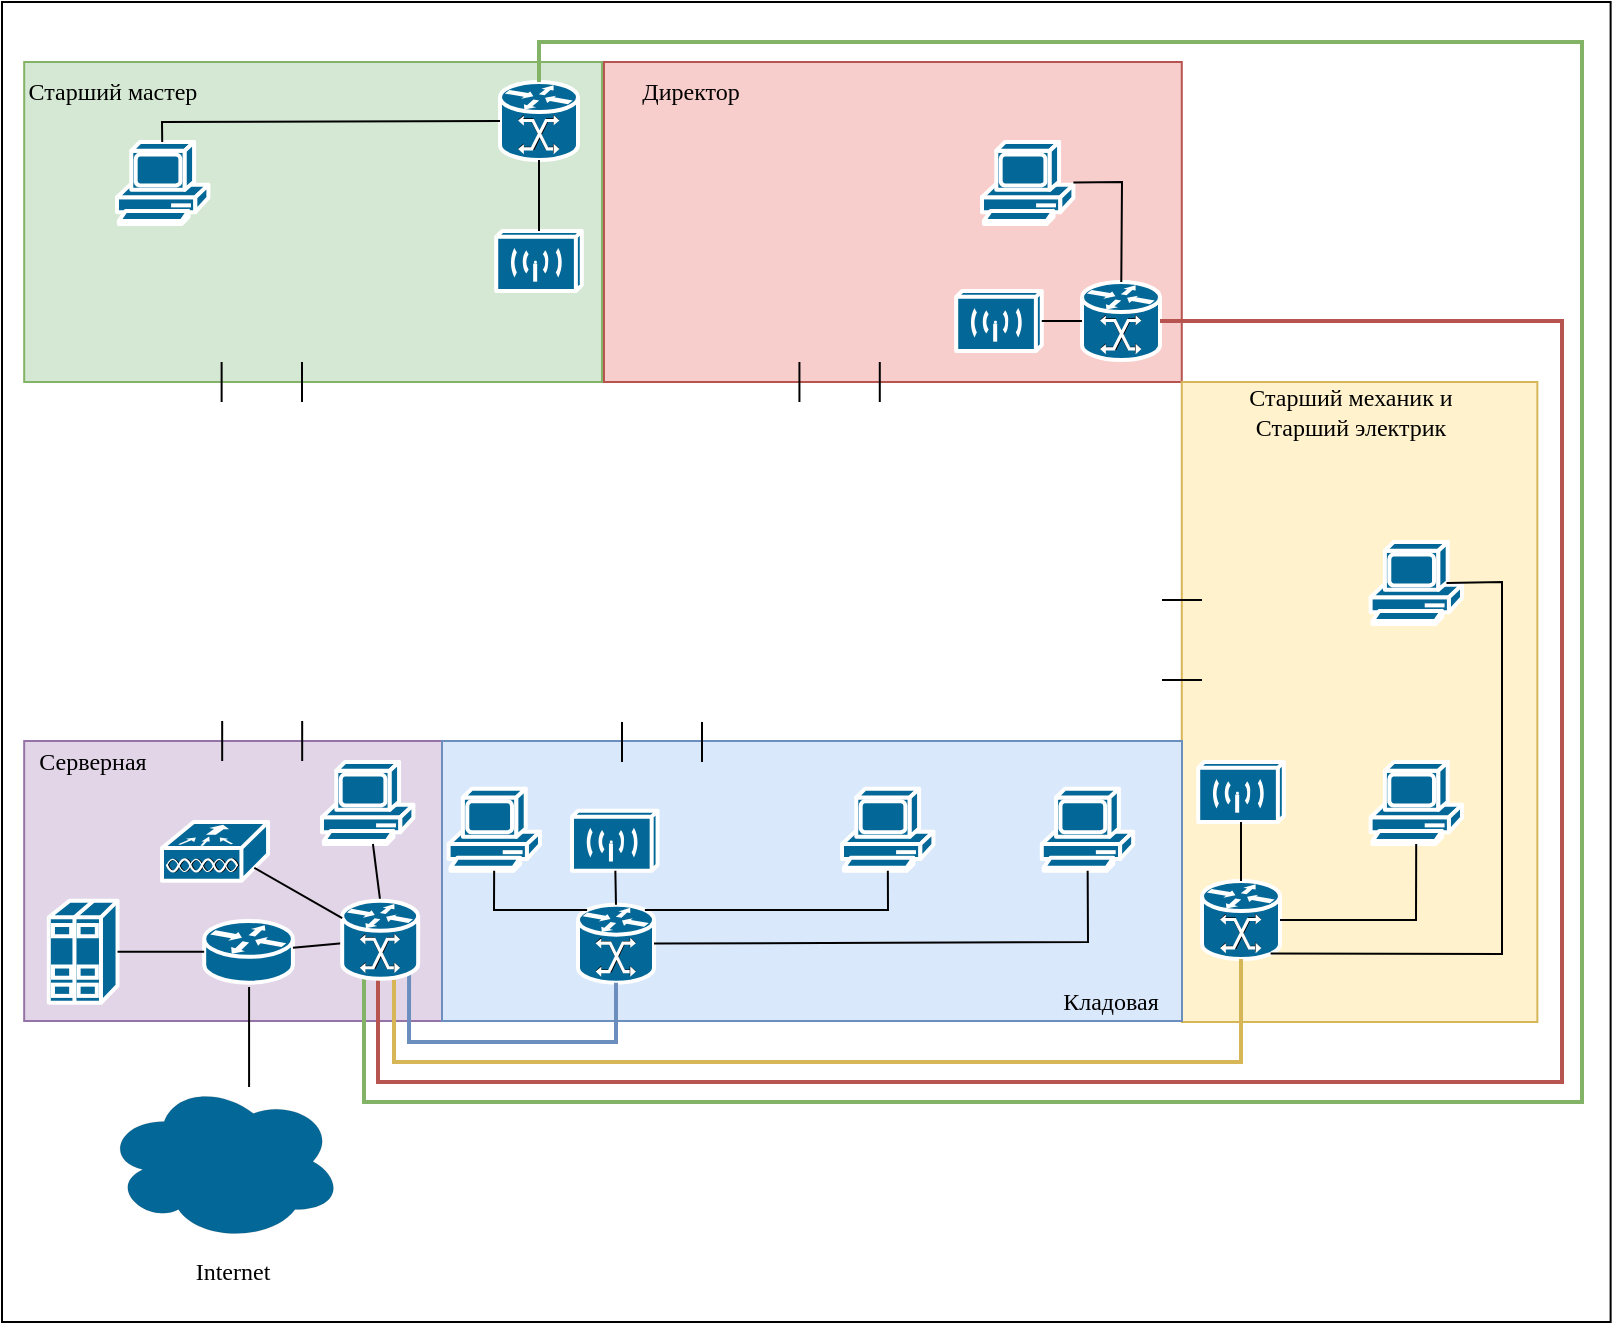 <mxfile version="22.0.6" type="device">
  <diagram name="Page-1" id="e3a06f82-3646-2815-327d-82caf3d4e204">
    <mxGraphModel dx="955" dy="493" grid="1" gridSize="10" guides="1" tooltips="1" connect="1" arrows="1" fold="1" page="1" pageScale="1.5" pageWidth="1169" pageHeight="826" background="none" math="0" shadow="0">
      <root>
        <mxCell id="0" style=";html=1;" />
        <mxCell id="1" style=";html=1;" parent="0" />
        <mxCell id="5H9w_2jMmvw0nqos1U6k-52" value="" style="rounded=0;whiteSpace=wrap;html=1;strokeColor=default;" parent="1" vertex="1">
          <mxGeometry x="570" y="190" width="804.31" height="660" as="geometry" />
        </mxCell>
        <mxCell id="xFy8T4DWiPuyqIuUA0Vd-8" value="" style="rounded=0;whiteSpace=wrap;html=1;fillColor=#d5e8d4;rotation=-180;strokeColor=#82b366;" parent="1" vertex="1">
          <mxGeometry x="581.09" y="220" width="288.9" height="160" as="geometry" />
        </mxCell>
        <mxCell id="xFy8T4DWiPuyqIuUA0Vd-4" value="" style="rounded=0;whiteSpace=wrap;html=1;fillColor=#e1d5e7;movable=1;resizable=1;rotatable=1;deletable=1;editable=1;locked=0;connectable=1;strokeColor=#9673a6;" parent="1" vertex="1">
          <mxGeometry x="581.09" y="559.5" width="208.91" height="140" as="geometry" />
        </mxCell>
        <mxCell id="xFy8T4DWiPuyqIuUA0Vd-17" value="" style="ellipse;shape=cloud;whiteSpace=wrap;html=1;fillColor=#036897;strokeWidth=0;" parent="1" vertex="1">
          <mxGeometry x="621.09" y="729.5" width="119" height="80" as="geometry" />
        </mxCell>
        <mxCell id="5H9w_2jMmvw0nqos1U6k-1" value="" style="endArrow=none;html=1;rounded=0;" parent="1" edge="1">
          <mxGeometry width="50" height="50" relative="1" as="geometry">
            <mxPoint x="693.54" y="732.5" as="sourcePoint" />
            <mxPoint x="693.54" y="682.5" as="targetPoint" />
          </mxGeometry>
        </mxCell>
        <mxCell id="5H9w_2jMmvw0nqos1U6k-5" value="Internet" style="text;html=1;strokeColor=none;fillColor=none;align=center;verticalAlign=middle;whiteSpace=wrap;rounded=0;fontFamily=Times New Roman;fontSize=12;" parent="1" vertex="1">
          <mxGeometry x="651.09" y="809.5" width="69" height="30" as="geometry" />
        </mxCell>
        <mxCell id="xFy8T4DWiPuyqIuUA0Vd-13" value="Серверная" style="text;html=1;strokeColor=none;fillColor=none;align=center;verticalAlign=middle;whiteSpace=wrap;rounded=0;fontFamily=Times New Roman;fontSize=12;" parent="1" vertex="1">
          <mxGeometry x="581.09" y="559.5" width="69" height="20" as="geometry" />
        </mxCell>
        <mxCell id="xFy8T4DWiPuyqIuUA0Vd-6" value="" style="endArrow=none;html=1;rounded=0;" parent="1" edge="1">
          <mxGeometry width="50" height="50" relative="1" as="geometry">
            <mxPoint x="680.09" y="549.5" as="sourcePoint" />
            <mxPoint x="680.09" y="569.5" as="targetPoint" />
          </mxGeometry>
        </mxCell>
        <mxCell id="xFy8T4DWiPuyqIuUA0Vd-7" value="" style="endArrow=none;html=1;rounded=0;" parent="1" edge="1">
          <mxGeometry width="50" height="50" relative="1" as="geometry">
            <mxPoint x="720.09" y="549.5" as="sourcePoint" />
            <mxPoint x="720.09" y="569.5" as="targetPoint" />
          </mxGeometry>
        </mxCell>
        <mxCell id="xFy8T4DWiPuyqIuUA0Vd-16" value="" style="shape=mxgraph.cisco.servers.standard_host;sketch=0;html=1;pointerEvents=1;dashed=0;fillColor=#036897;strokeColor=#ffffff;strokeWidth=2;verticalLabelPosition=bottom;verticalAlign=top;align=center;outlineConnect=0;" parent="1" vertex="1">
          <mxGeometry x="593.4" y="639.41" width="34.37" height="51" as="geometry" />
        </mxCell>
        <mxCell id="5H9w_2jMmvw0nqos1U6k-4" value="" style="shape=mxgraph.cisco.routers.router;sketch=0;html=1;pointerEvents=1;dashed=0;fillColor=#036897;strokeColor=#ffffff;strokeWidth=2;verticalLabelPosition=bottom;verticalAlign=top;align=center;outlineConnect=0;" parent="1" vertex="1">
          <mxGeometry x="671.09" y="649.5" width="44.37" height="30.83" as="geometry" />
        </mxCell>
        <mxCell id="5H9w_2jMmvw0nqos1U6k-7" value="" style="endArrow=none;html=1;rounded=0;" parent="1" source="5H9w_2jMmvw0nqos1U6k-4" target="5H9w_2jMmvw0nqos1U6k-6" edge="1">
          <mxGeometry width="50" height="50" relative="1" as="geometry">
            <mxPoint x="611.09" y="529.5" as="sourcePoint" />
            <mxPoint x="711.09" y="589.5" as="targetPoint" />
          </mxGeometry>
        </mxCell>
        <mxCell id="5H9w_2jMmvw0nqos1U6k-8" value="" style="endArrow=none;html=1;rounded=0;" parent="1" source="5H9w_2jMmvw0nqos1U6k-4" target="xFy8T4DWiPuyqIuUA0Vd-16" edge="1">
          <mxGeometry width="50" height="50" relative="1" as="geometry">
            <mxPoint x="706.09" y="659.5" as="sourcePoint" />
            <mxPoint x="717.09" y="594.5" as="targetPoint" />
          </mxGeometry>
        </mxCell>
        <mxCell id="5H9w_2jMmvw0nqos1U6k-9" value="Старший мастер" style="text;html=1;strokeColor=none;fillColor=none;align=center;verticalAlign=middle;whiteSpace=wrap;rounded=0;fontFamily=Times New Roman;fontSize=12;" parent="1" vertex="1">
          <mxGeometry x="581.09" y="220" width="88.91" height="30" as="geometry" />
        </mxCell>
        <mxCell id="xFy8T4DWiPuyqIuUA0Vd-9" value="" style="endArrow=none;html=1;rounded=0;" parent="1" edge="1">
          <mxGeometry width="50" height="50" relative="1" as="geometry">
            <mxPoint x="719.995" y="390" as="sourcePoint" />
            <mxPoint x="719.995" y="370" as="targetPoint" />
          </mxGeometry>
        </mxCell>
        <mxCell id="xFy8T4DWiPuyqIuUA0Vd-10" value="" style="endArrow=none;html=1;rounded=0;" parent="1" edge="1">
          <mxGeometry width="50" height="50" relative="1" as="geometry">
            <mxPoint x="679.815" y="390" as="sourcePoint" />
            <mxPoint x="679.815" y="370" as="targetPoint" />
          </mxGeometry>
        </mxCell>
        <mxCell id="5H9w_2jMmvw0nqos1U6k-10" value="" style="shape=mxgraph.cisco.switches.mgx_8000_multiservice_switch;sketch=0;html=1;pointerEvents=1;dashed=0;fillColor=#036897;strokeColor=#ffffff;strokeWidth=2;verticalLabelPosition=bottom;verticalAlign=top;align=center;outlineConnect=0;" parent="1" vertex="1">
          <mxGeometry x="819" y="230" width="39" height="39" as="geometry" />
        </mxCell>
        <mxCell id="5H9w_2jMmvw0nqos1U6k-11" value="" style="shape=mxgraph.cisco.computers_and_peripherals.pc;sketch=0;html=1;pointerEvents=1;dashed=0;fillColor=#036897;strokeColor=#ffffff;strokeWidth=2;verticalLabelPosition=bottom;verticalAlign=top;align=center;outlineConnect=0;" parent="1" vertex="1">
          <mxGeometry x="627.5" y="260" width="45.69" height="41" as="geometry" />
        </mxCell>
        <mxCell id="5H9w_2jMmvw0nqos1U6k-12" value="" style="rounded=0;whiteSpace=wrap;html=1;fillColor=#f8cecc;rotation=-180;strokeColor=#b85450;" parent="1" vertex="1">
          <mxGeometry x="870.99" y="220" width="288.9" height="160" as="geometry" />
        </mxCell>
        <mxCell id="5H9w_2jMmvw0nqos1U6k-13" value="Директор" style="text;html=1;strokeColor=none;fillColor=none;align=center;verticalAlign=middle;whiteSpace=wrap;rounded=0;fontFamily=Times New Roman;fontSize=12;" parent="1" vertex="1">
          <mxGeometry x="869.99" y="220" width="88.91" height="30" as="geometry" />
        </mxCell>
        <mxCell id="5H9w_2jMmvw0nqos1U6k-14" value="" style="endArrow=none;html=1;rounded=0;" parent="1" edge="1">
          <mxGeometry width="50" height="50" relative="1" as="geometry">
            <mxPoint x="1008.895" y="390" as="sourcePoint" />
            <mxPoint x="1008.895" y="370" as="targetPoint" />
          </mxGeometry>
        </mxCell>
        <mxCell id="5H9w_2jMmvw0nqos1U6k-15" value="" style="endArrow=none;html=1;rounded=0;" parent="1" edge="1">
          <mxGeometry width="50" height="50" relative="1" as="geometry">
            <mxPoint x="968.715" y="390" as="sourcePoint" />
            <mxPoint x="968.715" y="370" as="targetPoint" />
          </mxGeometry>
        </mxCell>
        <mxCell id="5H9w_2jMmvw0nqos1U6k-16" value="" style="shape=mxgraph.cisco.switches.mgx_8000_multiservice_switch;sketch=0;html=1;pointerEvents=1;dashed=0;fillColor=#036897;strokeColor=#ffffff;strokeWidth=2;verticalLabelPosition=bottom;verticalAlign=top;align=center;outlineConnect=0;" parent="1" vertex="1">
          <mxGeometry x="1110" y="330" width="39" height="39" as="geometry" />
        </mxCell>
        <mxCell id="5H9w_2jMmvw0nqos1U6k-17" value="" style="shape=mxgraph.cisco.computers_and_peripherals.pc;sketch=0;html=1;pointerEvents=1;dashed=0;fillColor=#036897;strokeColor=#ffffff;strokeWidth=2;verticalLabelPosition=bottom;verticalAlign=top;align=center;outlineConnect=0;" parent="1" vertex="1">
          <mxGeometry x="1060" y="260" width="45.69" height="41" as="geometry" />
        </mxCell>
        <mxCell id="5H9w_2jMmvw0nqos1U6k-18" value="" style="rounded=0;whiteSpace=wrap;html=1;fillColor=#fff2cc;rotation=-180;strokeColor=#d6b656;" parent="1" vertex="1">
          <mxGeometry x="1159.89" y="380" width="177.79" height="320" as="geometry" />
        </mxCell>
        <mxCell id="5H9w_2jMmvw0nqos1U6k-19" value="Старший механик и &lt;br&gt;Старший&amp;nbsp;электрик" style="text;html=1;strokeColor=none;fillColor=none;align=center;verticalAlign=middle;whiteSpace=wrap;rounded=0;fontFamily=Times New Roman;fontSize=12;" parent="1" vertex="1">
          <mxGeometry x="1158.89" y="380" width="171.11" height="30" as="geometry" />
        </mxCell>
        <mxCell id="5H9w_2jMmvw0nqos1U6k-22" value="" style="shape=mxgraph.cisco.switches.mgx_8000_multiservice_switch;sketch=0;html=1;pointerEvents=1;dashed=0;fillColor=#036897;strokeColor=#ffffff;strokeWidth=2;verticalLabelPosition=bottom;verticalAlign=top;align=center;outlineConnect=0;" parent="1" vertex="1">
          <mxGeometry x="1170" y="629.5" width="39" height="39" as="geometry" />
        </mxCell>
        <mxCell id="5H9w_2jMmvw0nqos1U6k-23" value="" style="shape=mxgraph.cisco.computers_and_peripherals.pc;sketch=0;html=1;pointerEvents=1;dashed=0;fillColor=#036897;strokeColor=#ffffff;strokeWidth=2;verticalLabelPosition=bottom;verticalAlign=top;align=center;outlineConnect=0;" parent="1" vertex="1">
          <mxGeometry x="1254.31" y="460" width="45.69" height="41" as="geometry" />
        </mxCell>
        <mxCell id="5H9w_2jMmvw0nqos1U6k-25" value="" style="shape=mxgraph.cisco.computers_and_peripherals.pc;sketch=0;html=1;pointerEvents=1;dashed=0;fillColor=#036897;strokeColor=#ffffff;strokeWidth=2;verticalLabelPosition=bottom;verticalAlign=top;align=center;outlineConnect=0;" parent="1" vertex="1">
          <mxGeometry x="1254.31" y="570" width="45.69" height="41" as="geometry" />
        </mxCell>
        <mxCell id="5H9w_2jMmvw0nqos1U6k-26" value="" style="endArrow=none;html=1;rounded=0;" parent="1" edge="1">
          <mxGeometry width="50" height="50" relative="1" as="geometry">
            <mxPoint x="1150" y="489" as="sourcePoint" />
            <mxPoint x="1170" y="489" as="targetPoint" />
          </mxGeometry>
        </mxCell>
        <mxCell id="5H9w_2jMmvw0nqos1U6k-28" value="" style="endArrow=none;html=1;rounded=0;" parent="1" edge="1">
          <mxGeometry width="50" height="50" relative="1" as="geometry">
            <mxPoint x="1150" y="529" as="sourcePoint" />
            <mxPoint x="1170" y="529" as="targetPoint" />
          </mxGeometry>
        </mxCell>
        <mxCell id="5H9w_2jMmvw0nqos1U6k-29" value="" style="rounded=0;whiteSpace=wrap;html=1;fillColor=#dae8fc;movable=1;resizable=1;rotatable=1;deletable=1;editable=1;locked=0;connectable=1;strokeColor=#6c8ebf;" parent="1" vertex="1">
          <mxGeometry x="790" y="559.5" width="370" height="140" as="geometry" />
        </mxCell>
        <mxCell id="5H9w_2jMmvw0nqos1U6k-32" value="" style="endArrow=none;html=1;rounded=0;" parent="1" edge="1">
          <mxGeometry width="50" height="50" relative="1" as="geometry">
            <mxPoint x="880" y="550" as="sourcePoint" />
            <mxPoint x="880" y="570" as="targetPoint" />
          </mxGeometry>
        </mxCell>
        <mxCell id="5H9w_2jMmvw0nqos1U6k-33" value="" style="endArrow=none;html=1;rounded=0;" parent="1" edge="1">
          <mxGeometry width="50" height="50" relative="1" as="geometry">
            <mxPoint x="920" y="550" as="sourcePoint" />
            <mxPoint x="920" y="570" as="targetPoint" />
          </mxGeometry>
        </mxCell>
        <mxCell id="5H9w_2jMmvw0nqos1U6k-34" value="Кладовая" style="text;html=1;strokeColor=none;fillColor=none;align=center;verticalAlign=middle;whiteSpace=wrap;rounded=0;fontFamily=Times New Roman;fontSize=12;" parent="1" vertex="1">
          <mxGeometry x="1089.89" y="679.5" width="69" height="20" as="geometry" />
        </mxCell>
        <mxCell id="5H9w_2jMmvw0nqos1U6k-35" value="" style="shape=mxgraph.cisco.computers_and_peripherals.pc;sketch=0;html=1;pointerEvents=1;dashed=0;fillColor=#036897;strokeColor=#ffffff;strokeWidth=2;verticalLabelPosition=bottom;verticalAlign=top;align=center;outlineConnect=0;" parent="1" vertex="1">
          <mxGeometry x="793.31" y="583.41" width="45.69" height="41" as="geometry" />
        </mxCell>
        <mxCell id="5H9w_2jMmvw0nqos1U6k-36" value="" style="shape=mxgraph.cisco.computers_and_peripherals.pc;sketch=0;html=1;pointerEvents=1;dashed=0;fillColor=#036897;strokeColor=#ffffff;strokeWidth=2;verticalLabelPosition=bottom;verticalAlign=top;align=center;outlineConnect=0;" parent="1" vertex="1">
          <mxGeometry x="990" y="583.41" width="45.69" height="41" as="geometry" />
        </mxCell>
        <mxCell id="5H9w_2jMmvw0nqos1U6k-37" value="" style="shape=mxgraph.cisco.computers_and_peripherals.pc;sketch=0;html=1;pointerEvents=1;dashed=0;fillColor=#036897;strokeColor=#ffffff;strokeWidth=2;verticalLabelPosition=bottom;verticalAlign=top;align=center;outlineConnect=0;" parent="1" vertex="1">
          <mxGeometry x="1089.89" y="583.41" width="45.69" height="41" as="geometry" />
        </mxCell>
        <mxCell id="5H9w_2jMmvw0nqos1U6k-38" value="" style="shape=mxgraph.cisco.switches.mgx_8000_multiservice_switch;sketch=0;html=1;pointerEvents=1;dashed=0;fillColor=#036897;strokeColor=#ffffff;strokeWidth=2;verticalLabelPosition=bottom;verticalAlign=top;align=center;outlineConnect=0;" parent="1" vertex="1">
          <mxGeometry x="858.0" y="641.33" width="38" height="39" as="geometry" />
        </mxCell>
        <mxCell id="5H9w_2jMmvw0nqos1U6k-39" value="" style="endArrow=none;html=1;rounded=0;edgeStyle=orthogonalEdgeStyle;entryX=0.88;entryY=0.93;entryDx=0;entryDy=0;entryPerimeter=0;fillColor=#dae8fc;strokeColor=#6c8ebf;strokeWidth=2;" parent="1" source="5H9w_2jMmvw0nqos1U6k-38" target="5H9w_2jMmvw0nqos1U6k-6" edge="1">
          <mxGeometry width="50" height="50" relative="1" as="geometry">
            <mxPoint x="950" y="560" as="sourcePoint" />
            <mxPoint x="1000" y="510" as="targetPoint" />
            <Array as="points">
              <mxPoint x="877" y="710" />
              <mxPoint x="774" y="710" />
            </Array>
          </mxGeometry>
        </mxCell>
        <mxCell id="5H9w_2jMmvw0nqos1U6k-42" value="" style="endArrow=none;html=1;rounded=0;exitX=0.12;exitY=0.07;exitDx=0;exitDy=0;exitPerimeter=0;" parent="1" source="5H9w_2jMmvw0nqos1U6k-38" target="5H9w_2jMmvw0nqos1U6k-35" edge="1">
          <mxGeometry width="50" height="50" relative="1" as="geometry">
            <mxPoint x="760" y="570" as="sourcePoint" />
            <mxPoint x="810" y="520" as="targetPoint" />
            <Array as="points">
              <mxPoint x="816" y="644" />
            </Array>
          </mxGeometry>
        </mxCell>
        <mxCell id="5H9w_2jMmvw0nqos1U6k-43" value="" style="endArrow=none;html=1;rounded=0;exitX=0.88;exitY=0.07;exitDx=0;exitDy=0;exitPerimeter=0;" parent="1" source="5H9w_2jMmvw0nqos1U6k-38" target="5H9w_2jMmvw0nqos1U6k-36" edge="1">
          <mxGeometry width="50" height="50" relative="1" as="geometry">
            <mxPoint x="830" y="630" as="sourcePoint" />
            <mxPoint x="880" y="580" as="targetPoint" />
            <Array as="points">
              <mxPoint x="1013" y="644" />
            </Array>
          </mxGeometry>
        </mxCell>
        <mxCell id="5H9w_2jMmvw0nqos1U6k-44" value="" style="endArrow=none;html=1;rounded=0;" parent="1" source="5H9w_2jMmvw0nqos1U6k-38" target="5H9w_2jMmvw0nqos1U6k-37" edge="1">
          <mxGeometry width="50" height="50" relative="1" as="geometry">
            <mxPoint x="960" y="640" as="sourcePoint" />
            <mxPoint x="1010" y="590" as="targetPoint" />
            <Array as="points">
              <mxPoint x="1113" y="660" />
            </Array>
          </mxGeometry>
        </mxCell>
        <mxCell id="5H9w_2jMmvw0nqos1U6k-45" value="" style="endArrow=none;html=1;rounded=0;" parent="1" source="5H9w_2jMmvw0nqos1U6k-22" target="5H9w_2jMmvw0nqos1U6k-25" edge="1">
          <mxGeometry width="50" height="50" relative="1" as="geometry">
            <mxPoint x="1250" y="600" as="sourcePoint" />
            <mxPoint x="1300" y="550" as="targetPoint" />
            <Array as="points">
              <mxPoint x="1277" y="649" />
            </Array>
          </mxGeometry>
        </mxCell>
        <mxCell id="5H9w_2jMmvw0nqos1U6k-46" value="" style="endArrow=none;html=1;rounded=0;exitX=0.88;exitY=0.93;exitDx=0;exitDy=0;exitPerimeter=0;entryX=0.83;entryY=0.5;entryDx=0;entryDy=0;entryPerimeter=0;" parent="1" source="5H9w_2jMmvw0nqos1U6k-22" target="5H9w_2jMmvw0nqos1U6k-23" edge="1">
          <mxGeometry width="50" height="50" relative="1" as="geometry">
            <mxPoint x="1250" y="600" as="sourcePoint" />
            <mxPoint x="1300" y="550" as="targetPoint" />
            <Array as="points">
              <mxPoint x="1320" y="666" />
              <mxPoint x="1320" y="480" />
            </Array>
          </mxGeometry>
        </mxCell>
        <mxCell id="5H9w_2jMmvw0nqos1U6k-47" value="" style="endArrow=none;html=1;rounded=0;edgeStyle=orthogonalEdgeStyle;fillColor=#f8cecc;strokeColor=#b85450;strokeWidth=2;entryX=0.5;entryY=1;entryDx=0;entryDy=0;entryPerimeter=0;" parent="1" source="5H9w_2jMmvw0nqos1U6k-16" edge="1" target="5H9w_2jMmvw0nqos1U6k-6">
          <mxGeometry width="50" height="50" relative="1" as="geometry">
            <mxPoint x="1220" y="310" as="sourcePoint" />
            <mxPoint x="758" y="629.75" as="targetPoint" />
            <Array as="points">
              <mxPoint x="1350" y="349" />
              <mxPoint x="1350" y="730" />
              <mxPoint x="758" y="730" />
              <mxPoint x="758" y="678" />
            </Array>
          </mxGeometry>
        </mxCell>
        <mxCell id="5H9w_2jMmvw0nqos1U6k-48" value="" style="endArrow=none;html=1;rounded=0;edgeStyle=orthogonalEdgeStyle;fillColor=#d5e8d4;strokeColor=#82b366;strokeWidth=2;" parent="1" source="5H9w_2jMmvw0nqos1U6k-10" edge="1" target="5H9w_2jMmvw0nqos1U6k-6">
          <mxGeometry width="50" height="50" relative="1" as="geometry">
            <mxPoint x="811.556" y="369.0" as="sourcePoint" />
            <mxPoint x="751" y="629.5" as="targetPoint" />
            <Array as="points">
              <mxPoint x="839" y="210" />
              <mxPoint x="1360" y="210" />
              <mxPoint x="1360" y="740" />
              <mxPoint x="751" y="740" />
            </Array>
          </mxGeometry>
        </mxCell>
        <mxCell id="5H9w_2jMmvw0nqos1U6k-50" value="" style="endArrow=none;html=1;rounded=0;" parent="1" source="5H9w_2jMmvw0nqos1U6k-11" target="5H9w_2jMmvw0nqos1U6k-10" edge="1">
          <mxGeometry width="50" height="50" relative="1" as="geometry">
            <mxPoint x="840" y="280" as="sourcePoint" />
            <mxPoint x="890" y="230" as="targetPoint" />
            <Array as="points">
              <mxPoint x="650" y="250" />
            </Array>
          </mxGeometry>
        </mxCell>
        <mxCell id="5H9w_2jMmvw0nqos1U6k-51" value="" style="endArrow=none;html=1;rounded=0;" parent="1" source="5H9w_2jMmvw0nqos1U6k-16" target="5H9w_2jMmvw0nqos1U6k-17" edge="1">
          <mxGeometry width="50" height="50" relative="1" as="geometry">
            <mxPoint x="1000" y="360" as="sourcePoint" />
            <mxPoint x="1050" y="310" as="targetPoint" />
            <Array as="points">
              <mxPoint x="1130" y="280" />
            </Array>
          </mxGeometry>
        </mxCell>
        <mxCell id="cog0nauXgkZpgi2Qepmn-1" value="" style="shape=mxgraph.cisco.wireless.wireless_transport;sketch=0;html=1;pointerEvents=1;dashed=0;fillColor=#036897;strokeColor=#ffffff;strokeWidth=2;verticalLabelPosition=bottom;verticalAlign=top;align=center;outlineConnect=0;" parent="1" vertex="1">
          <mxGeometry x="817.11" y="304.5" width="42.78" height="30" as="geometry" />
        </mxCell>
        <mxCell id="cog0nauXgkZpgi2Qepmn-2" value="" style="shape=mxgraph.cisco.wireless.wireless_transport;sketch=0;html=1;pointerEvents=1;dashed=0;fillColor=#036897;strokeColor=#ffffff;strokeWidth=2;verticalLabelPosition=bottom;verticalAlign=top;align=center;outlineConnect=0;" parent="1" vertex="1">
          <mxGeometry x="1047.11" y="334.5" width="42.78" height="30" as="geometry" />
        </mxCell>
        <mxCell id="cog0nauXgkZpgi2Qepmn-3" value="" style="shape=mxgraph.cisco.wireless.wireless_transport;sketch=0;html=1;pointerEvents=1;dashed=0;fillColor=#036897;strokeColor=#ffffff;strokeWidth=2;verticalLabelPosition=bottom;verticalAlign=top;align=center;outlineConnect=0;" parent="1" vertex="1">
          <mxGeometry x="1168.11" y="570" width="42.78" height="30" as="geometry" />
        </mxCell>
        <mxCell id="cog0nauXgkZpgi2Qepmn-6" value="" style="shape=mxgraph.cisco.wireless.wireless_transport;sketch=0;html=1;pointerEvents=1;dashed=0;fillColor=#036897;strokeColor=#ffffff;strokeWidth=2;verticalLabelPosition=bottom;verticalAlign=top;align=center;outlineConnect=0;" parent="1" vertex="1">
          <mxGeometry x="855" y="594.41" width="42.78" height="30" as="geometry" />
        </mxCell>
        <mxCell id="cog0nauXgkZpgi2Qepmn-7" value="" style="endArrow=none;html=1;rounded=0;exitX=0.5;exitY=0;exitDx=0;exitDy=0;exitPerimeter=0;" parent="1" source="5H9w_2jMmvw0nqos1U6k-38" target="cog0nauXgkZpgi2Qepmn-6" edge="1">
          <mxGeometry width="50" height="50" relative="1" as="geometry">
            <mxPoint x="850" y="600" as="sourcePoint" />
            <mxPoint x="900" y="550" as="targetPoint" />
          </mxGeometry>
        </mxCell>
        <mxCell id="cog0nauXgkZpgi2Qepmn-8" value="" style="endArrow=none;html=1;rounded=0;entryX=0.5;entryY=0;entryDx=0;entryDy=0;entryPerimeter=0;exitX=0.5;exitY=1;exitDx=0;exitDy=0;exitPerimeter=0;" parent="1" source="cog0nauXgkZpgi2Qepmn-3" target="5H9w_2jMmvw0nqos1U6k-22" edge="1">
          <mxGeometry width="50" height="50" relative="1" as="geometry">
            <mxPoint x="1150" y="650" as="sourcePoint" />
            <mxPoint x="1200" y="600" as="targetPoint" />
          </mxGeometry>
        </mxCell>
        <mxCell id="cog0nauXgkZpgi2Qepmn-9" value="" style="endArrow=none;html=1;rounded=0;entryX=0;entryY=0.5;entryDx=0;entryDy=0;entryPerimeter=0;exitX=1;exitY=0.5;exitDx=0;exitDy=0;exitPerimeter=0;" parent="1" source="cog0nauXgkZpgi2Qepmn-2" target="5H9w_2jMmvw0nqos1U6k-16" edge="1">
          <mxGeometry width="50" height="50" relative="1" as="geometry">
            <mxPoint x="1070" y="390" as="sourcePoint" />
            <mxPoint x="1120" y="340" as="targetPoint" />
          </mxGeometry>
        </mxCell>
        <mxCell id="cog0nauXgkZpgi2Qepmn-10" value="" style="endArrow=none;html=1;rounded=0;entryX=0.5;entryY=1;entryDx=0;entryDy=0;entryPerimeter=0;exitX=0.5;exitY=0;exitDx=0;exitDy=0;exitPerimeter=0;" parent="1" source="cog0nauXgkZpgi2Qepmn-1" target="5H9w_2jMmvw0nqos1U6k-10" edge="1">
          <mxGeometry width="50" height="50" relative="1" as="geometry">
            <mxPoint x="839" y="310" as="sourcePoint" />
            <mxPoint x="890" y="300" as="targetPoint" />
          </mxGeometry>
        </mxCell>
        <mxCell id="64Acrd-kwPUwqfL1VX5y-1" value="" style="shape=mxgraph.cisco.computers_and_peripherals.pc;sketch=0;html=1;pointerEvents=1;dashed=0;fillColor=#036897;strokeColor=#ffffff;strokeWidth=2;verticalLabelPosition=bottom;verticalAlign=top;align=center;outlineConnect=0;" vertex="1" parent="1">
          <mxGeometry x="730" y="570" width="45.69" height="41" as="geometry" />
        </mxCell>
        <mxCell id="64Acrd-kwPUwqfL1VX5y-2" value="" style="endArrow=none;html=1;rounded=0;exitX=0.5;exitY=0;exitDx=0;exitDy=0;exitPerimeter=0;" edge="1" parent="1" source="5H9w_2jMmvw0nqos1U6k-6" target="64Acrd-kwPUwqfL1VX5y-1">
          <mxGeometry width="50" height="50" relative="1" as="geometry">
            <mxPoint x="681" y="675" as="sourcePoint" />
            <mxPoint x="638" y="675" as="targetPoint" />
          </mxGeometry>
        </mxCell>
        <mxCell id="64Acrd-kwPUwqfL1VX5y-3" value="" style="endArrow=none;html=1;rounded=0;fillColor=#fff2cc;strokeColor=#d6b656;strokeWidth=2;edgeStyle=orthogonalEdgeStyle;exitX=0.5;exitY=1;exitDx=0;exitDy=0;exitPerimeter=0;" edge="1" parent="1" source="5H9w_2jMmvw0nqos1U6k-22" target="5H9w_2jMmvw0nqos1U6k-6">
          <mxGeometry width="50" height="50" relative="1" as="geometry">
            <mxPoint x="1190" y="669" as="sourcePoint" />
            <mxPoint x="766.068" y="629.5" as="targetPoint" />
            <Array as="points">
              <mxPoint x="1190" y="720" />
              <mxPoint x="766" y="720" />
            </Array>
          </mxGeometry>
        </mxCell>
        <mxCell id="5H9w_2jMmvw0nqos1U6k-6" value="" style="shape=mxgraph.cisco.switches.mgx_8000_multiservice_switch;sketch=0;html=1;pointerEvents=1;dashed=0;fillColor=#036897;strokeColor=#ffffff;strokeWidth=2;verticalLabelPosition=bottom;verticalAlign=top;align=center;outlineConnect=0;" parent="1" vertex="1">
          <mxGeometry x="740.09" y="639.41" width="38" height="39" as="geometry" />
        </mxCell>
        <mxCell id="64Acrd-kwPUwqfL1VX5y-4" value="" style="shape=mxgraph.cisco.wireless.wlan_controller;sketch=0;html=1;pointerEvents=1;dashed=0;fillColor=#036897;strokeColor=#ffffff;strokeWidth=2;verticalLabelPosition=bottom;verticalAlign=top;align=center;outlineConnect=0;" vertex="1" parent="1">
          <mxGeometry x="650" y="600" width="53.04" height="29.41" as="geometry" />
        </mxCell>
        <mxCell id="64Acrd-kwPUwqfL1VX5y-5" value="" style="endArrow=none;html=1;rounded=0;exitX=0.87;exitY=0.78;exitDx=0;exitDy=0;exitPerimeter=0;" edge="1" parent="1" source="64Acrd-kwPUwqfL1VX5y-4" target="5H9w_2jMmvw0nqos1U6k-6">
          <mxGeometry width="50" height="50" relative="1" as="geometry">
            <mxPoint x="730" y="580" as="sourcePoint" />
            <mxPoint x="780" y="530" as="targetPoint" />
          </mxGeometry>
        </mxCell>
      </root>
    </mxGraphModel>
  </diagram>
</mxfile>
